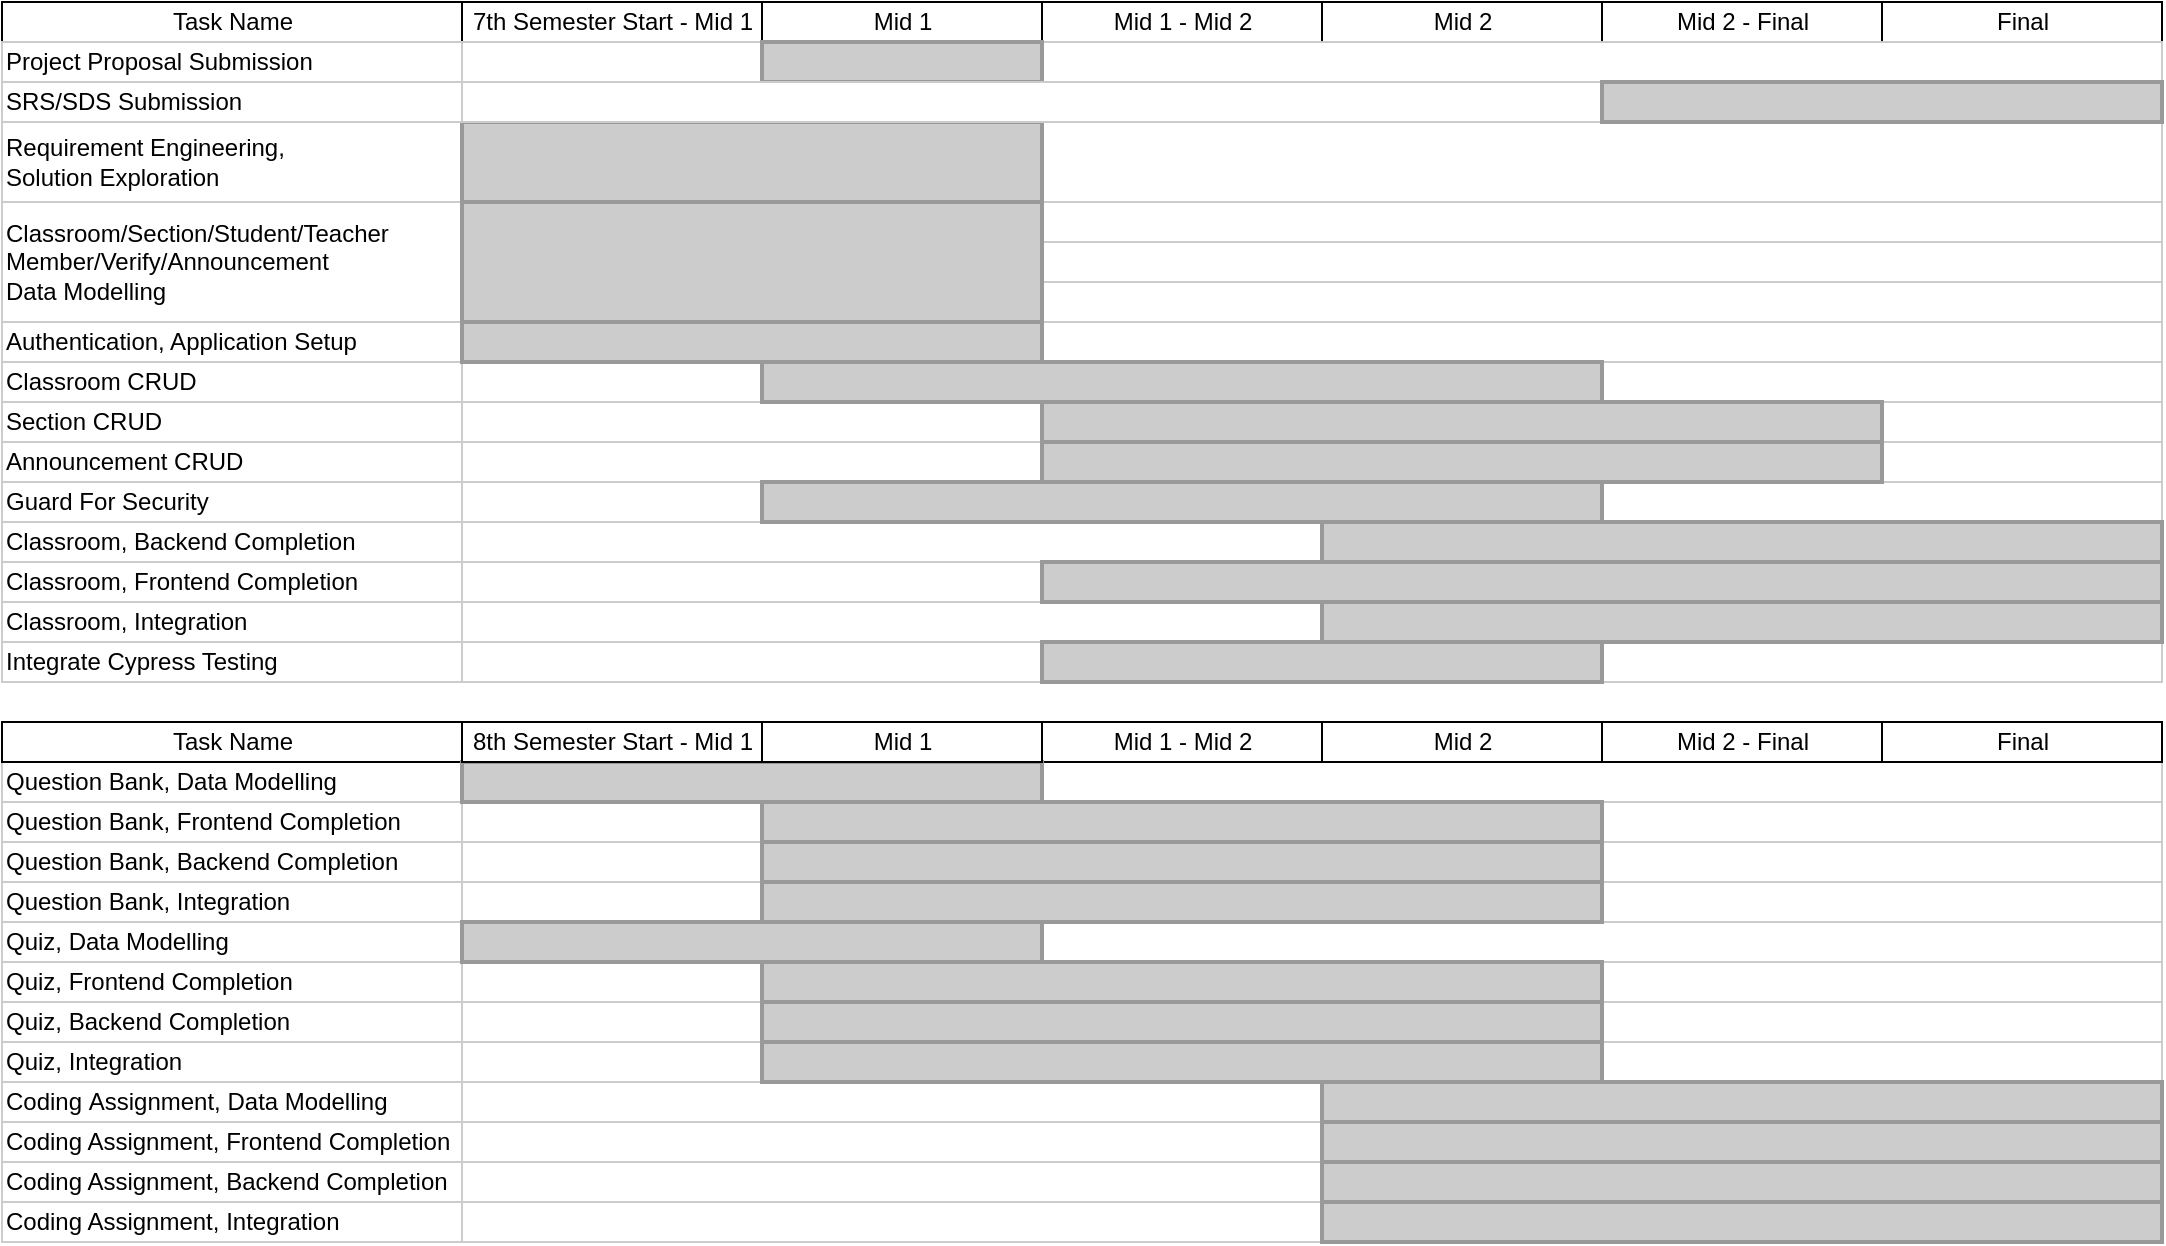 <mxfile version="17.0.0" type="github">
  <diagram name="Page-1" id="fc2ac565-0d4e-3f0d-88b0-a54af1634ed7">
    <mxGraphModel dx="1422" dy="829" grid="1" gridSize="10" guides="1" tooltips="1" connect="0" arrows="1" fold="1" page="1" pageScale="1.5" pageWidth="1169" pageHeight="827" background="none" math="0" shadow="0">
      <root>
        <mxCell id="0" style=";html=1;" />
        <mxCell id="1" style=";html=1;" parent="0" />
        <mxCell id="75" value="Question Bank, Data Modelling" style="align=left;strokeColor=#CCCCCC;html=1;" parent="1" vertex="1">
          <mxGeometry x="280" y="560" width="230" height="20" as="geometry" />
        </mxCell>
        <mxCell id="80" value="Question Bank, Frontend Completion" style="align=left;strokeColor=#CCCCCC;html=1;" parent="1" vertex="1">
          <mxGeometry x="280" y="580" width="230" height="20" as="geometry" />
        </mxCell>
        <mxCell id="85" value="Question Bank, Backend Completion" style="align=left;strokeColor=#CCCCCC;html=1;" parent="1" vertex="1">
          <mxGeometry x="280" y="600" width="230" height="20" as="geometry" />
        </mxCell>
        <mxCell id="90" value="Question Bank, Integration" style="align=left;strokeColor=#CCCCCC;html=1;" parent="1" vertex="1">
          <mxGeometry x="280" y="620" width="230" height="20" as="geometry" />
        </mxCell>
        <mxCell id="95" value="Quiz, Frontend Completion" style="align=left;strokeColor=#CCCCCC;html=1;" parent="1" vertex="1">
          <mxGeometry x="280" y="660" width="230" height="20" as="geometry" />
        </mxCell>
        <mxCell id="100" value="Quiz, Backend Completion" style="align=left;strokeColor=#CCCCCC;html=1;" parent="1" vertex="1">
          <mxGeometry x="280" y="680" width="230" height="20" as="geometry" />
        </mxCell>
        <mxCell id="2" value="Task Name" style="strokeWidth=1;fontStyle=0;html=1;" parent="1" vertex="1">
          <mxGeometry x="280" y="540" width="230" height="20" as="geometry" />
        </mxCell>
        <mxCell id="67c90442a009f359-289" value="Quiz, Integration" style="align=left;strokeColor=#CCCCCC;html=1;" parent="1" vertex="1">
          <mxGeometry x="280" y="700" width="230" height="20" as="geometry" />
        </mxCell>
        <mxCell id="67c90442a009f359-290" value="Quiz, Data Modelling" style="align=left;strokeColor=#CCCCCC;html=1;" parent="1" vertex="1">
          <mxGeometry x="280" y="640" width="230" height="20" as="geometry" />
        </mxCell>
        <mxCell id="67c90442a009f359-291" value="" style="align=left;strokeColor=#CCCCCC;html=1;" parent="1" vertex="1">
          <mxGeometry x="510" y="560" width="850" height="20" as="geometry" />
        </mxCell>
        <mxCell id="67c90442a009f359-278" value="Mid 1 - Mid 2" style="strokeWidth=1;fontStyle=0;html=1;" parent="1" vertex="1">
          <mxGeometry x="800" y="540" width="140" height="20" as="geometry" />
        </mxCell>
        <mxCell id="67c90442a009f359-279" value="Mid 2" style="strokeWidth=1;fontStyle=0;html=1;" parent="1" vertex="1">
          <mxGeometry x="940" y="540" width="140" height="20" as="geometry" />
        </mxCell>
        <mxCell id="67c90442a009f359-280" value="Mid 2 - Final" style="strokeWidth=1;fontStyle=0;html=1;" parent="1" vertex="1">
          <mxGeometry x="1080" y="540" width="140" height="20" as="geometry" />
        </mxCell>
        <mxCell id="67c90442a009f359-281" value="Final" style="strokeWidth=1;fontStyle=0;html=1;" parent="1" vertex="1">
          <mxGeometry x="1220" y="540" width="140" height="20" as="geometry" />
        </mxCell>
        <mxCell id="67c90442a009f359-292" value="" style="align=left;strokeColor=#CCCCCC;html=1;" parent="1" vertex="1">
          <mxGeometry x="510" y="580" width="850" height="20" as="geometry" />
        </mxCell>
        <mxCell id="67c90442a009f359-293" value="" style="align=left;strokeColor=#CCCCCC;html=1;" parent="1" vertex="1">
          <mxGeometry x="510" y="600" width="850" height="20" as="geometry" />
        </mxCell>
        <mxCell id="67c90442a009f359-294" value="" style="align=left;strokeColor=#CCCCCC;html=1;" parent="1" vertex="1">
          <mxGeometry x="510" y="620" width="850" height="20" as="geometry" />
        </mxCell>
        <mxCell id="67c90442a009f359-295" value="" style="align=left;strokeColor=#CCCCCC;html=1;" parent="1" vertex="1">
          <mxGeometry x="510" y="660" width="850" height="20" as="geometry" />
        </mxCell>
        <mxCell id="67c90442a009f359-296" value="" style="align=left;strokeColor=#CCCCCC;html=1;" parent="1" vertex="1">
          <mxGeometry x="510" y="680" width="850" height="20" as="geometry" />
        </mxCell>
        <mxCell id="67c90442a009f359-297" value="" style="align=left;strokeColor=#CCCCCC;html=1;" parent="1" vertex="1">
          <mxGeometry x="510" y="700" width="850" height="20" as="geometry" />
        </mxCell>
        <mxCell id="67c90442a009f359-298" value="" style="align=left;strokeColor=#CCCCCC;html=1;" parent="1" vertex="1">
          <mxGeometry x="510" y="640" width="850" height="20" as="geometry" />
        </mxCell>
        <mxCell id="67c90442a009f359-299" value="" style="whiteSpace=wrap;html=1;strokeWidth=2;fillColor=#CCCCCC;gradientColor=none;fontSize=14;align=center;strokeColor=#999999;" parent="1" vertex="1">
          <mxGeometry x="510" y="560" width="290" height="20" as="geometry" />
        </mxCell>
        <mxCell id="67c90442a009f359-300" value="" style="whiteSpace=wrap;html=1;strokeWidth=2;fillColor=#CCCCCC;gradientColor=none;fontSize=14;align=center;strokeColor=#999999;" parent="1" vertex="1">
          <mxGeometry x="660" y="580" width="420" height="20" as="geometry" />
        </mxCell>
        <mxCell id="67c90442a009f359-301" value="" style="whiteSpace=wrap;html=1;strokeWidth=2;fillColor=#CCCCCC;gradientColor=none;fontSize=14;align=center;strokeColor=#999999;" parent="1" vertex="1">
          <mxGeometry x="660" y="600" width="420" height="20" as="geometry" />
        </mxCell>
        <mxCell id="67c90442a009f359-302" value="" style="whiteSpace=wrap;html=1;strokeWidth=2;fillColor=#CCCCCC;gradientColor=none;fontSize=14;align=center;strokeColor=#999999;" parent="1" vertex="1">
          <mxGeometry x="660" y="620" width="420" height="20" as="geometry" />
        </mxCell>
        <mxCell id="67c90442a009f359-303" value="" style="whiteSpace=wrap;html=1;strokeWidth=2;fillColor=#CCCCCC;gradientColor=none;fontSize=14;align=center;strokeColor=#999999;" parent="1" vertex="1">
          <mxGeometry x="660" y="660" width="420" height="20" as="geometry" />
        </mxCell>
        <mxCell id="67c90442a009f359-304" value="" style="whiteSpace=wrap;html=1;strokeWidth=2;fillColor=#CCCCCC;gradientColor=none;fontSize=14;align=center;strokeColor=#999999;" parent="1" vertex="1">
          <mxGeometry x="660" y="680" width="420" height="20" as="geometry" />
        </mxCell>
        <mxCell id="JHcdZS_edr6rCve4g2-p-106" value="Mid 1" style="strokeWidth=1;fontStyle=0;html=1;" parent="1" vertex="1">
          <mxGeometry x="660" y="540" width="140" height="20" as="geometry" />
        </mxCell>
        <mxCell id="f_08WI3DNBTXrXyUixLL-102" value="Coding&amp;nbsp;Assignment, Data Modelling" style="align=left;strokeColor=#CCCCCC;html=1;" parent="1" vertex="1">
          <mxGeometry x="280" y="720" width="230" height="20" as="geometry" />
        </mxCell>
        <mxCell id="f_08WI3DNBTXrXyUixLL-103" value="" style="align=left;strokeColor=#CCCCCC;html=1;" parent="1" vertex="1">
          <mxGeometry x="510" y="720" width="850" height="20" as="geometry" />
        </mxCell>
        <mxCell id="f_08WI3DNBTXrXyUixLL-104" value="Coding Assignment, Frontend Completion" style="align=left;strokeColor=#CCCCCC;html=1;" parent="1" vertex="1">
          <mxGeometry x="280" y="740" width="230" height="20" as="geometry" />
        </mxCell>
        <mxCell id="f_08WI3DNBTXrXyUixLL-105" value="" style="align=left;strokeColor=#CCCCCC;html=1;" parent="1" vertex="1">
          <mxGeometry x="510" y="740" width="850" height="20" as="geometry" />
        </mxCell>
        <mxCell id="f_08WI3DNBTXrXyUixLL-106" value="Coding Assignment, Backend Completion" style="align=left;strokeColor=#CCCCCC;html=1;" parent="1" vertex="1">
          <mxGeometry x="280" y="760" width="230" height="20" as="geometry" />
        </mxCell>
        <mxCell id="f_08WI3DNBTXrXyUixLL-107" value="" style="align=left;strokeColor=#CCCCCC;html=1;" parent="1" vertex="1">
          <mxGeometry x="510" y="760" width="850" height="20" as="geometry" />
        </mxCell>
        <mxCell id="f_08WI3DNBTXrXyUixLL-108" value="Coding Assignment, Integration" style="align=left;strokeColor=#CCCCCC;html=1;" parent="1" vertex="1">
          <mxGeometry x="280" y="780" width="230" height="20" as="geometry" />
        </mxCell>
        <mxCell id="f_08WI3DNBTXrXyUixLL-109" value="" style="align=left;strokeColor=#CCCCCC;html=1;" parent="1" vertex="1">
          <mxGeometry x="510" y="780" width="850" height="20" as="geometry" />
        </mxCell>
        <mxCell id="4" value="8th Semester Start - Mid 1" style="strokeWidth=1;fontStyle=0;html=1;" parent="1" vertex="1">
          <mxGeometry x="510" y="540" width="150" height="20" as="geometry" />
        </mxCell>
        <mxCell id="f_08WI3DNBTXrXyUixLL-111" value="" style="whiteSpace=wrap;html=1;strokeWidth=2;fillColor=#CCCCCC;gradientColor=none;fontSize=14;align=center;strokeColor=#999999;" parent="1" vertex="1">
          <mxGeometry x="510" y="640" width="290" height="20" as="geometry" />
        </mxCell>
        <mxCell id="f_08WI3DNBTXrXyUixLL-112" value="" style="whiteSpace=wrap;html=1;strokeWidth=2;fillColor=#CCCCCC;gradientColor=none;fontSize=14;align=center;strokeColor=#999999;" parent="1" vertex="1">
          <mxGeometry x="660" y="700" width="420" height="20" as="geometry" />
        </mxCell>
        <mxCell id="f_08WI3DNBTXrXyUixLL-113" value="" style="whiteSpace=wrap;html=1;strokeWidth=2;fillColor=#CCCCCC;gradientColor=none;fontSize=14;align=center;strokeColor=#999999;" parent="1" vertex="1">
          <mxGeometry x="940" y="720" width="420" height="20" as="geometry" />
        </mxCell>
        <mxCell id="f_08WI3DNBTXrXyUixLL-114" value="" style="whiteSpace=wrap;html=1;strokeWidth=2;fillColor=#CCCCCC;gradientColor=none;fontSize=14;align=center;strokeColor=#999999;" parent="1" vertex="1">
          <mxGeometry x="940" y="740" width="420" height="20" as="geometry" />
        </mxCell>
        <mxCell id="f_08WI3DNBTXrXyUixLL-115" value="" style="whiteSpace=wrap;html=1;strokeWidth=2;fillColor=#CCCCCC;gradientColor=none;fontSize=14;align=center;strokeColor=#999999;" parent="1" vertex="1">
          <mxGeometry x="940" y="760" width="420" height="20" as="geometry" />
        </mxCell>
        <mxCell id="f_08WI3DNBTXrXyUixLL-116" value="" style="whiteSpace=wrap;html=1;strokeWidth=2;fillColor=#CCCCCC;gradientColor=none;fontSize=14;align=center;strokeColor=#999999;" parent="1" vertex="1">
          <mxGeometry x="940" y="780" width="420" height="20" as="geometry" />
        </mxCell>
        <mxCell id="TVIyzp7aXy0qKyBeFBdY-100" value="Classroom/Section/Student/Teacher&lt;br&gt;Member/Verify/Announcement&lt;br&gt;Data Modelling" style="align=left;strokeColor=#CCCCCC;html=1;" parent="1" vertex="1">
          <mxGeometry x="280" y="280" width="230" height="60" as="geometry" />
        </mxCell>
        <mxCell id="TVIyzp7aXy0qKyBeFBdY-103" value="Authentication, Application Setup" style="align=left;strokeColor=#CCCCCC;html=1;" parent="1" vertex="1">
          <mxGeometry x="280" y="340" width="230" height="20" as="geometry" />
        </mxCell>
        <mxCell id="TVIyzp7aXy0qKyBeFBdY-104" value="Section CRUD" style="align=left;strokeColor=#CCCCCC;html=1;" parent="1" vertex="1">
          <mxGeometry x="280" y="380" width="230" height="20" as="geometry" />
        </mxCell>
        <mxCell id="TVIyzp7aXy0qKyBeFBdY-105" value="Announcement CRUD" style="align=left;strokeColor=#CCCCCC;html=1;" parent="1" vertex="1">
          <mxGeometry x="280" y="400" width="230" height="20" as="geometry" />
        </mxCell>
        <mxCell id="TVIyzp7aXy0qKyBeFBdY-106" value="Task Name" style="strokeWidth=1;fontStyle=0;html=1;" parent="1" vertex="1">
          <mxGeometry x="280" y="180" width="230" height="20" as="geometry" />
        </mxCell>
        <mxCell id="TVIyzp7aXy0qKyBeFBdY-107" value="Guard For Security" style="align=left;strokeColor=#CCCCCC;html=1;" parent="1" vertex="1">
          <mxGeometry x="280" y="420" width="230" height="20" as="geometry" />
        </mxCell>
        <mxCell id="TVIyzp7aXy0qKyBeFBdY-108" value="Classroom CRUD" style="align=left;strokeColor=#CCCCCC;html=1;" parent="1" vertex="1">
          <mxGeometry x="280" y="360" width="230" height="20" as="geometry" />
        </mxCell>
        <mxCell id="TVIyzp7aXy0qKyBeFBdY-109" value="" style="align=left;strokeColor=#CCCCCC;html=1;" parent="1" vertex="1">
          <mxGeometry x="510" y="280" width="850" height="20" as="geometry" />
        </mxCell>
        <mxCell id="TVIyzp7aXy0qKyBeFBdY-110" value="Mid 1 - Mid 2" style="strokeWidth=1;fontStyle=0;html=1;" parent="1" vertex="1">
          <mxGeometry x="800" y="180" width="140" height="20" as="geometry" />
        </mxCell>
        <mxCell id="TVIyzp7aXy0qKyBeFBdY-111" value="Mid 2" style="strokeWidth=1;fontStyle=0;html=1;" parent="1" vertex="1">
          <mxGeometry x="940" y="180" width="140" height="20" as="geometry" />
        </mxCell>
        <mxCell id="TVIyzp7aXy0qKyBeFBdY-112" value="Mid 2 - Final" style="strokeWidth=1;fontStyle=0;html=1;" parent="1" vertex="1">
          <mxGeometry x="1080" y="180" width="140" height="20" as="geometry" />
        </mxCell>
        <mxCell id="TVIyzp7aXy0qKyBeFBdY-113" value="Final" style="strokeWidth=1;fontStyle=0;html=1;" parent="1" vertex="1">
          <mxGeometry x="1220" y="180" width="140" height="20" as="geometry" />
        </mxCell>
        <mxCell id="TVIyzp7aXy0qKyBeFBdY-114" value="" style="align=left;strokeColor=#CCCCCC;html=1;" parent="1" vertex="1">
          <mxGeometry x="510" y="300" width="850" height="20" as="geometry" />
        </mxCell>
        <mxCell id="TVIyzp7aXy0qKyBeFBdY-115" value="" style="align=left;strokeColor=#CCCCCC;html=1;" parent="1" vertex="1">
          <mxGeometry x="510" y="320" width="850" height="20" as="geometry" />
        </mxCell>
        <mxCell id="TVIyzp7aXy0qKyBeFBdY-116" value="" style="align=left;strokeColor=#CCCCCC;html=1;" parent="1" vertex="1">
          <mxGeometry x="510" y="340" width="850" height="20" as="geometry" />
        </mxCell>
        <mxCell id="TVIyzp7aXy0qKyBeFBdY-117" value="" style="align=left;strokeColor=#CCCCCC;html=1;" parent="1" vertex="1">
          <mxGeometry x="510" y="380" width="850" height="20" as="geometry" />
        </mxCell>
        <mxCell id="TVIyzp7aXy0qKyBeFBdY-118" value="" style="align=left;strokeColor=#CCCCCC;html=1;" parent="1" vertex="1">
          <mxGeometry x="510" y="400" width="850" height="20" as="geometry" />
        </mxCell>
        <mxCell id="TVIyzp7aXy0qKyBeFBdY-119" value="" style="align=left;strokeColor=#CCCCCC;html=1;" parent="1" vertex="1">
          <mxGeometry x="510" y="420" width="850" height="20" as="geometry" />
        </mxCell>
        <mxCell id="TVIyzp7aXy0qKyBeFBdY-120" value="" style="align=left;strokeColor=#CCCCCC;html=1;" parent="1" vertex="1">
          <mxGeometry x="510" y="360" width="850" height="20" as="geometry" />
        </mxCell>
        <mxCell id="TVIyzp7aXy0qKyBeFBdY-121" value="" style="whiteSpace=wrap;html=1;strokeWidth=2;fillColor=#CCCCCC;gradientColor=none;fontSize=14;align=center;strokeColor=#999999;" parent="1" vertex="1">
          <mxGeometry x="510" y="280" width="290" height="60" as="geometry" />
        </mxCell>
        <mxCell id="TVIyzp7aXy0qKyBeFBdY-124" value="" style="whiteSpace=wrap;html=1;strokeWidth=2;fillColor=#CCCCCC;gradientColor=none;fontSize=14;align=center;strokeColor=#999999;" parent="1" vertex="1">
          <mxGeometry x="510" y="340" width="290" height="20" as="geometry" />
        </mxCell>
        <mxCell id="TVIyzp7aXy0qKyBeFBdY-125" value="" style="whiteSpace=wrap;html=1;strokeWidth=2;fillColor=#CCCCCC;gradientColor=none;fontSize=14;align=center;strokeColor=#999999;" parent="1" vertex="1">
          <mxGeometry x="800" y="380" width="420" height="20" as="geometry" />
        </mxCell>
        <mxCell id="TVIyzp7aXy0qKyBeFBdY-126" value="" style="whiteSpace=wrap;html=1;strokeWidth=2;fillColor=#CCCCCC;gradientColor=none;fontSize=14;align=center;strokeColor=#999999;" parent="1" vertex="1">
          <mxGeometry x="800" y="400" width="420" height="20" as="geometry" />
        </mxCell>
        <mxCell id="TVIyzp7aXy0qKyBeFBdY-127" value="Mid 1" style="strokeWidth=1;fontStyle=0;html=1;" parent="1" vertex="1">
          <mxGeometry x="660" y="180" width="140" height="20" as="geometry" />
        </mxCell>
        <mxCell id="TVIyzp7aXy0qKyBeFBdY-128" value="Classroom, Backend Completion" style="align=left;strokeColor=#CCCCCC;html=1;" parent="1" vertex="1">
          <mxGeometry x="280" y="440" width="230" height="20" as="geometry" />
        </mxCell>
        <mxCell id="TVIyzp7aXy0qKyBeFBdY-129" value="" style="align=left;strokeColor=#CCCCCC;html=1;" parent="1" vertex="1">
          <mxGeometry x="510" y="440" width="850" height="20" as="geometry" />
        </mxCell>
        <mxCell id="TVIyzp7aXy0qKyBeFBdY-130" value="Classroom, Frontend Completion" style="align=left;strokeColor=#CCCCCC;html=1;" parent="1" vertex="1">
          <mxGeometry x="280" y="460" width="230" height="20" as="geometry" />
        </mxCell>
        <mxCell id="TVIyzp7aXy0qKyBeFBdY-131" value="" style="align=left;strokeColor=#CCCCCC;html=1;" parent="1" vertex="1">
          <mxGeometry x="510" y="460" width="850" height="20" as="geometry" />
        </mxCell>
        <mxCell id="TVIyzp7aXy0qKyBeFBdY-132" value="Classroom, Integration" style="align=left;strokeColor=#CCCCCC;html=1;" parent="1" vertex="1">
          <mxGeometry x="280" y="480" width="230" height="20" as="geometry" />
        </mxCell>
        <mxCell id="TVIyzp7aXy0qKyBeFBdY-133" value="" style="align=left;strokeColor=#CCCCCC;html=1;" parent="1" vertex="1">
          <mxGeometry x="510" y="480" width="850" height="20" as="geometry" />
        </mxCell>
        <mxCell id="TVIyzp7aXy0qKyBeFBdY-134" value="Integrate Cypress Testing" style="align=left;strokeColor=#CCCCCC;html=1;" parent="1" vertex="1">
          <mxGeometry x="280" y="500" width="230" height="20" as="geometry" />
        </mxCell>
        <mxCell id="TVIyzp7aXy0qKyBeFBdY-135" value="" style="align=left;strokeColor=#CCCCCC;html=1;" parent="1" vertex="1">
          <mxGeometry x="510" y="500" width="850" height="20" as="geometry" />
        </mxCell>
        <mxCell id="TVIyzp7aXy0qKyBeFBdY-136" value="7th Semester Start - Mid 1" style="strokeWidth=1;fontStyle=0;html=1;" parent="1" vertex="1">
          <mxGeometry x="510" y="180" width="150" height="20" as="geometry" />
        </mxCell>
        <mxCell id="TVIyzp7aXy0qKyBeFBdY-137" value="" style="whiteSpace=wrap;html=1;strokeWidth=2;fillColor=#CCCCCC;gradientColor=none;fontSize=14;align=center;strokeColor=#999999;" parent="1" vertex="1">
          <mxGeometry x="660" y="360" width="420" height="20" as="geometry" />
        </mxCell>
        <mxCell id="TVIyzp7aXy0qKyBeFBdY-138" value="" style="whiteSpace=wrap;html=1;strokeWidth=2;fillColor=#CCCCCC;gradientColor=none;fontSize=14;align=center;strokeColor=#999999;" parent="1" vertex="1">
          <mxGeometry x="660" y="420" width="420" height="20" as="geometry" />
        </mxCell>
        <mxCell id="TVIyzp7aXy0qKyBeFBdY-139" value="" style="whiteSpace=wrap;html=1;strokeWidth=2;fillColor=#CCCCCC;gradientColor=none;fontSize=14;align=center;strokeColor=#999999;" parent="1" vertex="1">
          <mxGeometry x="940" y="440" width="420" height="20" as="geometry" />
        </mxCell>
        <mxCell id="TVIyzp7aXy0qKyBeFBdY-140" value="" style="whiteSpace=wrap;html=1;strokeWidth=2;fillColor=#CCCCCC;gradientColor=none;fontSize=14;align=center;strokeColor=#999999;" parent="1" vertex="1">
          <mxGeometry x="800" y="460" width="560" height="20" as="geometry" />
        </mxCell>
        <mxCell id="TVIyzp7aXy0qKyBeFBdY-141" value="" style="whiteSpace=wrap;html=1;strokeWidth=2;fillColor=#CCCCCC;gradientColor=none;fontSize=14;align=center;strokeColor=#999999;" parent="1" vertex="1">
          <mxGeometry x="940" y="480" width="420" height="20" as="geometry" />
        </mxCell>
        <mxCell id="TVIyzp7aXy0qKyBeFBdY-142" value="" style="whiteSpace=wrap;html=1;strokeWidth=2;fillColor=#CCCCCC;gradientColor=none;fontSize=14;align=center;strokeColor=#999999;" parent="1" vertex="1">
          <mxGeometry x="800" y="500" width="280" height="20" as="geometry" />
        </mxCell>
        <mxCell id="TVIyzp7aXy0qKyBeFBdY-150" value="Requirement Engineering,&lt;br&gt;Solution Exploration" style="align=left;strokeColor=#CCCCCC;html=1;" parent="1" vertex="1">
          <mxGeometry x="280" y="240" width="230" height="40" as="geometry" />
        </mxCell>
        <mxCell id="TVIyzp7aXy0qKyBeFBdY-151" value="" style="align=left;strokeColor=#CCCCCC;html=1;" parent="1" vertex="1">
          <mxGeometry x="510" y="240" width="850" height="40" as="geometry" />
        </mxCell>
        <mxCell id="TVIyzp7aXy0qKyBeFBdY-152" value="" style="whiteSpace=wrap;html=1;strokeWidth=2;fillColor=#CCCCCC;gradientColor=none;fontSize=14;align=center;strokeColor=#999999;sketch=0;shadow=0;glass=0;rounded=0;" parent="1" vertex="1">
          <mxGeometry x="510" y="240" width="290" height="40" as="geometry" />
        </mxCell>
        <mxCell id="Ss_R3KTCKTVtBKRWEYEv-100" value="Project Proposal Submission" style="align=left;strokeColor=#CCCCCC;html=1;" vertex="1" parent="1">
          <mxGeometry x="280" y="200" width="230" height="20" as="geometry" />
        </mxCell>
        <mxCell id="Ss_R3KTCKTVtBKRWEYEv-101" value="" style="align=left;strokeColor=#CCCCCC;html=1;" vertex="1" parent="1">
          <mxGeometry x="510" y="200" width="850" height="20" as="geometry" />
        </mxCell>
        <mxCell id="Ss_R3KTCKTVtBKRWEYEv-103" value="" style="whiteSpace=wrap;html=1;strokeWidth=2;fillColor=#CCCCCC;gradientColor=none;fontSize=14;align=center;strokeColor=#999999;" vertex="1" parent="1">
          <mxGeometry x="660" y="200" width="140" height="20" as="geometry" />
        </mxCell>
        <mxCell id="Ss_R3KTCKTVtBKRWEYEv-107" value="SRS/SDS Submission" style="align=left;strokeColor=#CCCCCC;html=1;" vertex="1" parent="1">
          <mxGeometry x="280" y="220" width="230" height="20" as="geometry" />
        </mxCell>
        <mxCell id="Ss_R3KTCKTVtBKRWEYEv-108" value="" style="align=left;strokeColor=#CCCCCC;html=1;" vertex="1" parent="1">
          <mxGeometry x="510" y="220" width="850" height="20" as="geometry" />
        </mxCell>
        <mxCell id="Ss_R3KTCKTVtBKRWEYEv-109" value="" style="whiteSpace=wrap;html=1;strokeWidth=2;fillColor=#CCCCCC;gradientColor=none;fontSize=14;align=center;strokeColor=#999999;" vertex="1" parent="1">
          <mxGeometry x="1080" y="220" width="280" height="20" as="geometry" />
        </mxCell>
      </root>
    </mxGraphModel>
  </diagram>
</mxfile>
